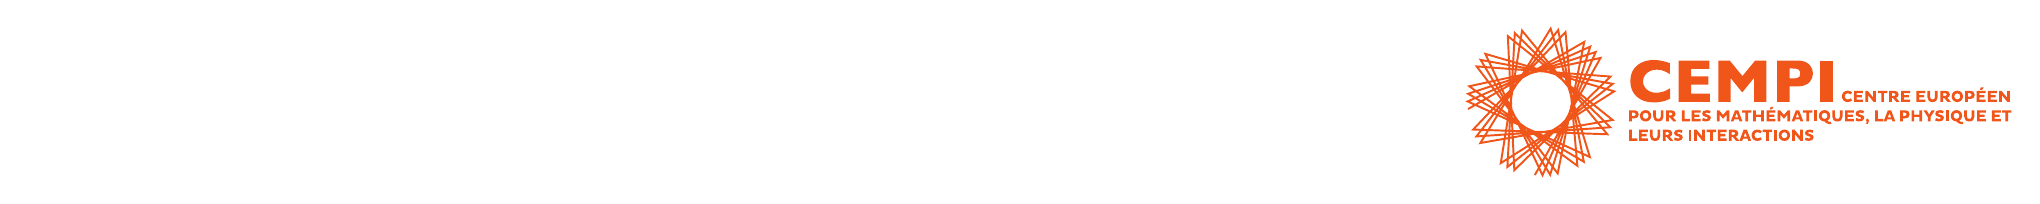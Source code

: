 % auteur du logo : Kristin Dubrow
% version tikz : Kroum Tzanev
% date : 23 janvier 2015
\usetikzlibrary{svg.path}

\definecolor{cempiorange}{RGB}{240,85,26} % #F0551A
% \definecolor{cempiorangebis}{RGB}{217,94,0} % #D95E00

\begin{tikzpicture}
  % =========== LOGO ===========
  \begin{scope}[shift={(-29pt,-17pt)},scale=.935,rotate=-95,line width=.7pt,cempiorange]
    \draw (0:1) foreach \i in {1,...,35} {--(\i*131.45:1)};
  \end{scope}

  % CEMPI
  \begin{scope}[yscale=-1,cempiorange]
    \fill svg {M 17.511 15.957 C 16.894 16.281 16.261 16.539 15.617 16.734 C 14.968 16.929 14.316 17.066 13.660 17.148 C 13.003 17.230 12.320 17.273 11.617 17.273 C 10.316 17.273 9.152 17.093 8.121 16.734 C 7.089 16.375 6.195 15.843 5.437 15.144 C 4.679 14.445 4.113 13.625 3.734 12.687 C 3.359 11.75 3.167 10.722 3.167 9.601 C 3.167 8.312 3.394 7.187 3.835 6.222 C 4.281 5.257 4.906 4.453 5.707 3.812 C 6.507 3.175 7.421 2.703 8.445 2.394 C 9.468 2.089 10.546 1.937 11.683 1.937 C 13.378 1.937 15.300 2.316 17.449 3.070 L 17.449 7.035 C 16.707 6.574 15.976 6.191 15.253 5.886 C 14.531 5.582 13.683 5.429 12.707 5.429 C 11.835 5.429 11.023 5.601 10.273 5.945 C 9.515 6.292 8.910 6.785 8.449 7.421 C 7.988 8.062 7.761 8.808 7.761 9.664 C 7.761 10.417 7.960 11.109 8.363 11.738 C 8.765 12.367 9.324 12.867 10.039 13.238 C 10.753 13.605 11.562 13.792 12.457 13.792 C 13.183 13.792 13.871 13.703 14.515 13.527 C 15.164 13.351 15.707 13.156 16.148 12.941 C 16.589 12.726 17.046 12.468 17.511 12.175 Z};
    \fill svg {M 31.890 17.078 L 20.628 17.078 L 20.628 2.144 L 31.707 2.144 L 31.707 5.140 L 25.132 5.140 L 25.132 7.875 L 31.406 7.875 L 31.406 10.882 L 25.132 10.882 L 25.132 14.070 L 31.890 14.070 Z};
    \fill svg {M 52.367 17.078 L 47.859 17.078 L 47.859 8.425 L 43.796 13.437 L 43.441 13.437 L 39.371 8.425 L 39.371 17.078 L 34.996 17.078 L 34.996 2.144 L 39.078 2.144 L 43.667 7.746 L 48.281 2.144 L 52.367 2.144 Z};
    \fill svg {M 64.566 6.863 C 64.566 6.152 64.355 5.664 63.937 5.402 C 63.515 5.140 62.761 5.007 61.679 5.007 L 60.730 5.007 L 60.730 8.609 L 61.699 8.609 C 62.445 8.609 63.023 8.562 63.421 8.468 C 63.824 8.375 64.117 8.203 64.296 7.953 C 64.476 7.699 64.566 7.339 64.566 6.863 M 69.156 6.839 C 69.156 7.394 69.062 7.933 68.871 8.464 C 68.679 8.992 68.375 9.484 67.949 9.941 C 67.523 10.394 66.953 10.765 66.230 11.050 C 65.507 11.332 64.660 11.476 63.683 11.476 L 60.730 11.476 L 60.730 17.078 L 56.226 17.078 L 56.226 2.144 L 63.683 2.144 C 64.660 2.144 65.507 2.285 66.230 2.574 C 66.953 2.863 67.523 3.234 67.949 3.695 C 68.375 4.156 68.679 4.652 68.871 5.191 C 69.062 5.730 69.156 6.281 69.156 6.839};
    \fill svg {M 76.273 17.078 L 71.765 17.078 L 71.765 2.144 L 76.273 2.144 Z};
  \end{scope}

  % CENTRE EUROPÉEN POUR LES MATHÉMATIQUES, LA PHYSIQUE ET LEURS INTERACTIONS
  \begin{scope}[yscale=-1,cempiorange]
    \fill svg {M 81.75 16.230 C 82.242 16.230 82.585 16.035 82.843 15.839 L 83.296 16.546 C 82.886 16.914 82.359 17.136 81.718 17.136 C 80.519 17.136 79.617 16.253 79.617 15.089 C 79.617 13.921 80.519 13.035 81.718 13.035 C 82.359 13.035 82.886 13.257 83.296 13.628 L 82.843 14.339 C 82.585 14.136 82.242 13.945 81.75 13.945 C 81.074 13.945 80.628 14.453 80.628 15.089 C 80.628 15.718 81.074 16.230 81.75 16.230};
    \fill svg {M 84.035 17.078 L 84.035 13.093 L 87.234 13.093 L 87.234 13.949 L 84.980 13.949 L 84.980 14.636 L 86.808 14.636 L 86.808 15.464 L 84.980 15.464 L 84.980 16.222 L 87.234 16.222 L 87.234 17.078 Z};
    \fill svg {M 89.066 14.660 L 89.066 17.078 L 88.082 17.078 L 88.082 13.093 L 88.937 13.093 L 90.945 15.515 L 90.945 13.093 L 91.929 13.093 L 91.929 17.078 L 91.074 17.078 Z};
    \fill svg {M 94.824 13.957 L 94.824 17.078 L 93.839 17.078 L 93.839 13.957 L 92.617 13.957 L 92.617 13.093 L 96.015 13.093 L 96.015 13.957 Z};
    \fill svg {M 97.687 13.949 L 97.687 14.933 L 98.574 14.933 C 98.898 14.933 99.109 14.734 99.109 14.441 C 99.109 14.136 98.898 13.949 98.574 13.949 Z M 96.699 13.093 L 98.593 13.093 C 99.519 13.093 100.128 13.515 100.128 14.414 C 100.128 15.003 99.734 15.449 99.187 15.609 L 100.343 16.890 L 100.343 17.078 L 99.296 17.078 L 98.082 15.667 L 97.687 15.667 L 97.687 17.078 L 96.699 17.078 Z};
    \fill svg {M 101.042 17.078 L 101.042 13.093 L 104.242 13.093 L 104.242 13.949 L 101.988 13.949 L 101.988 14.636 L 103.816 14.636 L 103.816 15.464 L 101.988 15.464 L 101.988 16.222 L 104.242 16.222 L 104.242 17.078 Z};
    \fill svg {M 106.539 17.078 L 106.539 13.093 L 109.738 13.093 L 109.738 13.949 L 107.484 13.949 L 107.484 14.636 L 109.312 14.636 L 109.312 15.464 L 107.484 15.464 L 107.484 16.222 L 109.738 16.222 L 109.738 17.078 Z};
    \fill svg {M 111.515 15.304 C 111.515 15.878 111.808 16.230 112.375 16.230 C 112.960 16.230 113.253 15.867 113.253 15.304 L 113.253 13.093 L 114.238 13.093 L 114.238 15.367 C 114.238 16.324 113.582 17.144 112.375 17.144 C 111.187 17.144 110.531 16.398 110.531 15.367 L 110.531 13.093 L 111.515 13.093 Z};
    \fill svg {M 116.203 13.949 L 116.203 14.933 L 117.093 14.933 C 117.417 14.933 117.628 14.734 117.628 14.441 C 117.628 14.136 117.417 13.949 117.093 13.949 Z M 115.218 13.093 L 117.113 13.093 C 118.039 13.093 118.648 13.515 118.648 14.414 C 118.648 15.003 118.253 15.449 117.703 15.609 L 118.863 16.890 L 118.863 17.078 L 117.816 17.078 L 116.601 15.667 L 116.203 15.667 L 116.203 17.078 L 115.218 17.078 Z};
    \fill svg {M 121.320 16.214 C 121.964 16.214 122.402 15.726 122.402 15.093 C 122.402 14.449 121.964 13.968 121.320 13.968 C 120.691 13.968 120.234 14.449 120.234 15.093 C 120.234 15.726 120.691 16.214 121.320 16.214 M 121.320 13.035 C 122.496 13.035 123.375 13.914 123.375 15.093 C 123.375 16.257 122.496 17.136 121.320 17.136 C 120.152 17.136 119.273 16.257 119.273 15.093 C 119.273 13.914 120.152 13.035 121.320 13.035};
    \fill svg {M 125.156 13.949 L 125.156 15.167 L 126 15.167 C 126.339 15.167 126.605 14.929 126.605 14.566 C 126.605 14.179 126.339 13.949 126 13.949 Z M 124.171 13.093 L 126.152 13.093 C 126.945 13.093 127.625 13.558 127.625 14.570 C 127.625 15.480 126.945 16.023 126.152 16.023 L 125.156 16.023 L 125.156 17.078 L 124.171 17.078 Z};
    \fill svg {M 128.335 17.078 L 128.335 13.093 L 131.535 13.093 L 131.535 13.949 L 129.277 13.949 L 129.277 14.636 L 131.105 14.636 L 131.105 15.464 L 129.277 15.464 L 129.277 16.222 L 131.535 16.222 L 131.535 17.078 Z};
    \fill svg {M 130.25 12.742 L 129.437 12.742 L 129.910 11.816 L 130.878 11.816 Z};
    \fill svg {M 132.378 17.078 L 132.378 13.093 L 135.578 13.093 L 135.578 13.949 L 133.320 13.949 L 133.320 14.636 L 135.148 14.636 L 135.148 15.464 L 133.320 15.464 L 133.320 16.222 L 135.578 16.222 L 135.578 17.078 Z};
    \fill svg {M 137.406 14.660 L 137.406 17.078 L 136.421 17.078 L 136.421 13.093 L 137.277 13.093 L 139.289 15.515 L 139.289 13.093 L 140.273 13.093 L 140.273 17.078 L 139.417 17.078 Z};
    \fill svg {M 3.746 20.972 L 3.746 22.191 L 4.589 22.191 C 4.929 22.191 5.195 21.953 5.195 21.589 C 5.195 21.203 4.929 20.972 4.589 20.972 Z M 2.761 20.117 L 4.742 20.117 C 5.535 20.117 6.214 20.582 6.214 21.593 C 6.214 22.503 5.535 23.046 4.742 23.046 L 3.746 23.046 L 3.746 24.101 L 2.761 24.101 Z};
    \fill svg {M 8.687 23.234 C 9.332 23.234 9.773 22.75 9.773 22.117 C 9.773 21.472 9.332 20.992 8.687 20.992 C 8.062 20.992 7.605 21.472 7.605 22.117 C 7.605 22.75 8.062 23.234 8.687 23.234 M 8.687 20.058 C 9.863 20.058 10.742 20.937 10.742 22.117 C 10.742 23.281 9.863 24.160 8.687 24.160 C 7.523 24.160 6.644 23.281 6.644 22.117 C 6.644 20.937 7.523 20.058 8.687 20.058};
    \fill svg {M 12.425 22.328 C 12.425 22.902 12.718 23.253 13.289 23.253 C 13.875 23.253 14.167 22.890 14.167 22.328 L 14.167 20.117 L 15.152 20.117 L 15.152 22.390 C 15.152 23.347 14.496 24.167 13.289 24.167 C 12.097 24.167 11.441 23.421 11.441 22.390 L 11.441 20.117 L 12.425 20.117 Z};
    \fill svg {M 17.066 20.972 L 17.066 21.957 L 17.957 21.957 C 18.281 21.957 18.492 21.757 18.492 21.464 C 18.492 21.160 18.281 20.972 17.957 20.972 Z M 16.082 20.117 L 17.976 20.117 C 18.902 20.117 19.511 20.539 19.511 21.437 C 19.511 22.027 19.117 22.472 18.566 22.632 L 19.726 23.914 L 19.726 24.101 L 18.679 24.101 L 17.464 22.691 L 17.066 22.691 L 17.066 24.101 L 16.082 24.101 Z};
    \fill svg {M 21.781 24.101 L 21.781 20.117 L 22.769 20.117 L 22.769 23.246 L 24.753 23.246 L 24.753 24.101 Z};
    \fill svg {M 25.339 24.101 L 25.339 20.117 L 28.539 20.117 L 28.539 20.972 L 26.285 20.972 L 26.285 21.660 L 28.113 21.660 L 28.113 22.484 L 26.285 22.484 L 26.285 23.246 L 28.539 23.246 L 28.539 24.101 Z};
    \fill svg {M 29.359 22.917 C 29.660 23.117 30.117 23.316 30.617 23.316 C 31.007 23.316 31.253 23.187 31.253 22.937 C 31.253 22.761 31.125 22.656 30.804 22.574 L 30.152 22.398 C 29.468 22.214 29.140 21.851 29.140 21.289 C 29.140 20.609 29.660 20.066 30.734 20.066 C 31.300 20.066 31.859 20.222 32.167 20.382 L 31.894 21.230 C 31.582 21.054 31.105 20.910 30.691 20.910 C 30.308 20.910 30.144 21.031 30.144 21.226 C 30.144 21.402 30.257 21.472 30.503 21.542 L 31.214 21.746 C 31.945 21.957 32.265 22.316 32.265 22.867 C 32.265 23.632 31.589 24.160 30.593 24.160 C 30.007 24.160 29.394 23.964 29.128 23.816 Z};
    \fill svg {M 37.964 21.664 L 36.765 23.105 L 36.593 23.105 L 35.398 21.664 L 35.398 24.101 L 34.414 24.101 L 34.414 20.117 L 35.265 20.117 L 36.683 21.781 L 38.101 20.117 L 38.949 20.117 L 38.949 24.101 L 37.964 24.101 Z};
    \fill svg {M 40.976 22.648 L 42.160 22.648 L 41.578 21.089 Z M 41 20.117 L 42.160 20.117 L 43.664 24.101 L 42.667 24.101 L 42.398 23.371 L 40.730 23.371 L 40.453 24.101 L 39.457 24.101 Z};
    \fill svg {M 45.738 20.980 L 45.738 24.101 L 44.753 24.101 L 44.753 20.980 L 43.531 20.980 L 43.531 20.117 L 46.929 20.117 L 46.929 20.980 Z};
    \fill svg {M 50.437 22.515 L 48.554 22.515 L 48.554 24.101 L 47.570 24.101 L 47.570 20.117 L 48.554 20.117 L 48.554 21.660 L 50.437 21.660 L 50.437 20.117 L 51.417 20.117 L 51.417 24.101 L 50.437 24.101 Z};
    \fill svg {M 52.410 24.101 L 52.410 20.117 L 55.609 20.117 L 55.609 20.972 L 53.355 20.972 L 53.355 21.660 L 55.183 21.660 L 55.183 22.484 L 53.355 22.484 L 53.355 23.246 L 55.609 23.246 L 55.609 24.101 Z};
    \fill svg {M 54.324 19.765 L 53.511 19.765 L 53.984 18.839 L 54.953 18.839 Z};
    \fill svg {M 59.957 21.664 L 58.757 23.105 L 58.585 23.105 L 57.394 21.664 L 57.394 24.101 L 56.406 24.101 L 56.406 20.117 L 57.257 20.117 L 58.675 21.781 L 60.093 20.117 L 60.941 20.117 L 60.941 24.101 L 59.957 24.101 Z};
    \fill svg {M 62.968 22.648 L 64.152 22.648 L 63.574 21.089 Z M 62.992 20.117 L 64.152 20.117 L 65.660 24.101 L 64.664 24.101 L 64.394 23.371 L 62.722 23.371 L 62.449 24.101 L 61.453 24.101 Z};
    \fill svg {M 67.734 20.980 L 67.734 24.101 L 66.75 24.101 L 66.75 20.980 L 65.523 20.980 L 65.523 20.117 L 68.921 20.117 L 68.921 20.980 Z};
    \fill svg {M 69.566 20.117 L 70.546 20.117 L 70.546 24.101 L 69.566 24.101 Z};
    \fill svg {M 73.355 23.234 C 73.992 23.234 74.437 22.75 74.437 22.117 C 74.437 21.472 73.992 20.992 73.355 20.992 C 72.718 20.992 72.269 21.472 72.269 22.117 C 72.269 22.75 72.718 23.234 73.355 23.234 M 75.808 25.046 C 75.656 25.097 75.378 25.156 75.074 25.156 C 74.156 25.156 73.628 24.343 73.328 24.160 C 72.175 24.148 71.308 23.277 71.308 22.117 C 71.308 20.937 72.187 20.058 73.355 20.058 C 74.531 20.058 75.410 20.937 75.410 22.117 C 75.410 22.929 74.976 23.597 74.320 23.933 C 74.546 24.132 74.808 24.339 75.148 24.339 C 75.359 24.339 75.589 24.308 75.707 24.261 Z};
    \fill svg {M 77.125 22.328 C 77.125 22.902 77.417 23.253 77.988 23.253 C 78.574 23.253 78.867 22.890 78.867 22.328 L 78.867 20.117 L 79.851 20.117 L 79.851 22.390 C 79.851 23.347 79.195 24.167 77.988 24.167 C 76.796 24.167 76.144 23.421 76.144 22.390 L 76.144 20.117 L 77.125 20.117 Z};
    \fill svg {M 80.785 24.101 L 80.785 20.117 L 83.984 20.117 L 83.984 20.972 L 81.726 20.972 L 81.726 21.660 L 83.554 21.660 L 83.554 22.484 L 81.726 22.484 L 81.726 23.246 L 83.984 23.246 L 83.984 24.101 Z};
    \fill svg {M 84.796 22.917 C 85.105 23.117 85.562 23.316 86.058 23.316 C 86.449 23.316 86.695 23.187 86.695 22.937 C 86.695 22.761 86.566 22.656 86.246 22.574 L 85.593 22.398 C 84.910 22.214 84.582 21.851 84.582 21.289 C 84.582 20.609 85.105 20.066 86.175 20.066 C 86.742 20.066 87.300 20.222 87.609 20.382 L 87.335 21.230 C 87.023 21.054 86.542 20.910 86.132 20.910 C 85.746 20.910 85.582 21.031 85.582 21.226 C 85.582 21.402 85.699 21.472 85.945 21.542 L 86.656 21.746 C 87.390 21.957 87.703 22.316 87.703 22.867 C 87.703 23.632 87.031 24.160 86.035 24.160 C 85.449 24.160 84.832 23.964 84.570 23.816 Z};
    \fill svg {M 88.609 24.167 C 88.375 24.097 88.257 23.902 88.257 23.640 C 88.257 23.269 88.468 23.058 88.824 23.058 C 89.191 23.058 89.406 23.281 89.406 23.640 C 89.406 24.113 89.117 24.757 88.906 25.117 L 88.363 24.898 Z};
    \fill svg {M 91.621 24.101 L 91.621 20.117 L 92.609 20.117 L 92.609 23.246 L 94.593 23.246 L 94.593 24.101 Z};
    \fill svg {M 96.218 22.648 L 97.402 22.648 L 96.820 21.089 Z M 96.242 20.117 L 97.402 20.117 L 98.906 24.101 L 97.910 24.101 L 97.644 23.371 L 95.972 23.371 L 95.695 24.101 L 94.699 24.101 Z};
    \fill svg {M 101.644 20.972 L 101.644 22.191 L 102.488 22.191 C 102.828 22.191 103.089 21.953 103.089 21.589 C 103.089 21.203 102.828 20.972 102.488 20.972 Z M 100.660 20.117 L 102.640 20.117 C 103.429 20.117 104.109 20.582 104.109 21.593 C 104.109 22.503 103.429 23.046 102.640 23.046 L 101.644 23.046 L 101.644 24.101 L 100.660 24.101 Z};
    \fill svg {M 107.640 22.515 L 105.757 22.515 L 105.757 24.101 L 104.773 24.101 L 104.773 20.117 L 105.757 20.117 L 105.757 21.660 L 107.640 21.660 L 107.640 20.117 L 108.621 20.117 L 108.621 24.101 L 107.640 24.101 Z};
    \fill svg {M 110.652 22.566 L 109.132 20.187 L 109.132 20.117 L 110.230 20.117 L 111.144 21.660 L 112.058 20.117 L 113.152 20.117 L 113.152 20.187 L 111.636 22.562 L 111.636 24.101 L 110.652 24.101 Z};
    \fill svg {M 113.574 22.917 C 113.878 23.117 114.335 23.316 114.835 23.316 C 115.230 23.316 115.476 23.187 115.476 22.937 C 115.476 22.761 115.343 22.656 115.023 22.574 L 114.371 22.398 C 113.687 22.214 113.359 21.851 113.359 21.289 C 113.359 20.609 113.878 20.066 114.953 20.066 C 115.523 20.066 116.078 20.222 116.390 20.382 L 116.113 21.230 C 115.800 21.054 115.320 20.910 114.910 20.910 C 114.523 20.910 114.359 21.031 114.359 21.226 C 114.359 21.402 114.480 21.472 114.726 21.542 L 115.433 21.746 C 116.164 21.957 116.484 22.316 116.484 22.867 C 116.484 23.632 115.808 24.160 114.812 24.160 C 114.226 24.160 113.609 23.964 113.347 23.816 Z};
    \fill svg {M 117.230 20.117 L 118.210 20.117 L 118.210 24.101 L 117.230 24.101 Z};
    \fill svg {M 121.015 23.234 C 121.656 23.234 122.101 22.75 122.101 22.117 C 122.101 21.472 121.656 20.992 121.015 20.992 C 120.382 20.992 119.933 21.472 119.933 22.117 C 119.933 22.75 120.382 23.234 121.015 23.234 M 123.472 25.046 C 123.320 25.097 123.042 25.156 122.738 25.156 C 121.820 25.156 121.292 24.343 120.992 24.160 C 119.839 24.148 118.972 23.277 118.972 22.117 C 118.972 20.937 119.851 20.058 121.015 20.058 C 122.195 20.058 123.074 20.937 123.074 22.117 C 123.074 22.929 122.640 23.597 121.984 23.933 C 122.210 24.132 122.468 24.339 122.808 24.339 C 123.019 24.339 123.253 24.308 123.371 24.261 Z};
    \fill svg {M 124.789 22.328 C 124.789 22.902 125.082 23.253 125.652 23.253 C 126.238 23.253 126.531 22.890 126.531 22.328 L 126.531 20.117 L 127.515 20.117 L 127.515 22.390 C 127.515 23.347 126.859 24.167 125.652 24.167 C 124.460 24.167 123.808 23.421 123.808 22.390 L 123.808 20.117 L 124.789 20.117 Z};
    \fill svg {M 128.445 24.101 L 128.445 20.117 L 131.648 20.117 L 131.648 20.972 L 129.390 20.972 L 129.390 21.660 L 131.218 21.660 L 131.218 22.484 L 129.390 22.484 L 129.390 23.246 L 131.648 23.246 L 131.648 24.101 Z};
    \fill svg {M 133.851 24.101 L 133.851 20.117 L 137.046 20.117 L 137.046 20.972 L 134.792 20.972 L 134.792 21.660 L 136.621 21.660 L 136.621 22.484 L 134.792 22.484 L 134.792 23.246 L 137.046 23.246 L 137.046 24.101 Z};
    \fill svg {M 139.703 20.980 L 139.703 24.101 L 138.718 24.101 L 138.718 20.980 L 137.496 20.980 L 137.496 20.117 L 140.894 20.117 L 140.894 20.980 Z};
    \fill svg {M 2.761 31.125 L 2.761 27.140 L 3.746 27.140 L 3.746 30.269 L 5.734 30.269 L 5.734 31.125 Z};
    \fill svg {M 6.320 31.125 L 6.320 27.140 L 9.519 27.140 L 9.519 27.996 L 7.265 27.996 L 7.265 28.683 L 9.093 28.683 L 9.093 29.507 L 7.265 29.507 L 7.265 30.269 L 9.519 30.269 L 9.519 31.125 Z};
    \fill svg {M 11.25 29.351 C 11.25 29.925 11.542 30.277 12.109 30.277 C 12.695 30.277 12.988 29.914 12.988 29.351 L 12.988 27.140 L 13.976 27.140 L 13.976 29.414 C 13.976 30.371 13.316 31.191 12.109 31.191 C 10.921 31.191 10.265 30.445 10.265 29.414 L 10.265 27.140 L 11.25 27.140 Z};
    \fill svg {M 15.890 27.996 L 15.890 28.980 L 16.781 28.980 C 17.105 28.980 17.316 28.781 17.316 28.488 C 17.316 28.183 17.105 27.996 16.781 27.996 Z M 14.906 27.140 L 16.800 27.140 C 17.726 27.140 18.335 27.562 18.335 28.460 C 18.335 29.050 17.941 29.496 17.390 29.656 L 18.550 30.937 L 18.550 31.125 L 17.503 31.125 L 16.289 29.714 L 15.890 29.714 L 15.890 31.125 L 14.906 31.125 Z};
    \fill svg {M 19.218 29.941 C 19.523 30.140 19.984 30.339 20.480 30.339 C 20.871 30.339 21.117 30.214 21.117 29.960 C 21.117 29.785 20.988 29.679 20.667 29.597 L 20.019 29.421 C 19.332 29.238 19.003 28.875 19.003 28.312 C 19.003 27.632 19.523 27.089 20.597 27.089 C 21.164 27.089 21.722 27.246 22.031 27.406 L 21.757 28.257 C 21.445 28.078 20.964 27.933 20.558 27.933 C 20.167 27.933 20.003 28.054 20.003 28.25 C 20.003 28.425 20.121 28.496 20.367 28.566 L 21.078 28.769 C 21.812 28.980 22.125 29.339 22.125 29.890 C 22.125 30.656 21.453 31.183 20.457 31.183 C 19.871 31.183 19.253 30.984 18.992 30.839 Z};
    \fill svg {M 24.277 27.140 L 25.261 27.140 L 25.261 31.125 L 24.277 31.125 Z};
    \fill svg {M 27.238 28.707 L 27.238 31.125 L 26.253 31.125 L 26.253 27.140 L 27.109 27.140 L 29.121 29.562 L 29.121 27.140 L 30.105 27.140 L 30.105 31.125 L 29.25 31.125 Z};
    \fill svg {M 32.953 28.003 L 32.953 31.125 L 31.968 31.125 L 31.968 28.003 L 30.742 28.003 L 30.742 27.140 L 34.144 27.140 L 34.144 28.003 Z};
    \fill svg {M 34.781 31.125 L 34.781 27.140 L 37.980 27.140 L 37.980 27.996 L 35.726 27.996 L 35.726 28.683 L 37.554 28.683 L 37.554 29.507 L 35.726 29.507 L 35.726 30.269 L 37.980 30.269 L 37.980 31.125 Z};
    \fill svg {M 39.765 27.996 L 39.765 28.980 L 40.656 28.980 C 40.976 28.980 41.187 28.781 41.187 28.488 C 41.187 28.183 40.976 27.996 40.656 27.996 Z M 38.781 27.140 L 40.671 27.140 C 41.597 27.140 42.207 27.562 42.207 28.460 C 42.207 29.050 41.816 29.496 41.265 29.656 L 42.425 30.937 L 42.425 31.125 L 41.375 31.125 L 40.164 29.714 L 39.765 29.714 L 39.765 31.125 L 38.781 31.125 Z};
    \fill svg {M 44.113 29.671 L 45.296 29.671 L 44.714 28.113 Z M 44.136 27.140 L 45.296 27.140 L 46.800 31.125 L 45.804 31.125 L 45.535 30.394 L 43.867 30.394 L 43.589 31.125 L 42.593 31.125 Z};
    \fill svg {M 49.125 30.277 C 49.617 30.277 49.960 30.082 50.218 29.882 L 50.671 30.593 C 50.261 30.964 49.734 31.183 49.093 31.183 C 47.894 31.183 46.992 30.300 46.992 29.132 C 46.992 27.968 47.894 27.082 49.093 27.082 C 49.734 27.082 50.261 27.304 50.671 27.675 L 50.218 28.382 C 49.960 28.183 49.617 27.992 49.125 27.992 C 48.449 27.992 48.003 28.5 48.003 29.132 C 48.003 29.765 48.449 30.277 49.125 30.277};
    \fill svg {M 53.218 28.003 L 53.218 31.125 L 52.234 31.125 L 52.234 28.003 L 51.011 28.003 L 51.011 27.140 L 54.410 27.140 L 54.410 28.003 Z};
    \fill svg {M 55.050 27.140 L 56.035 27.140 L 56.035 31.125 L 55.050 31.125 Z};
    \fill svg {M 58.839 30.257 C 59.484 30.257 59.921 29.773 59.921 29.140 C 59.921 28.496 59.484 28.015 58.839 28.015 C 58.210 28.015 57.753 28.496 57.753 29.140 C 57.753 29.773 58.210 30.257 58.839 30.257 M 58.839 27.082 C 60.015 27.082 60.894 27.964 60.894 29.140 C 60.894 30.304 60.015 31.183 58.839 31.183 C 57.671 31.183 56.792 30.304 56.792 29.140 C 56.792 27.964 57.671 27.082 58.839 27.082};
    \fill svg {M 62.628 28.707 L 62.628 31.125 L 61.644 31.125 L 61.644 27.140 L 62.5 27.140 L 64.511 29.562 L 64.511 27.140 L 65.496 27.140 L 65.496 31.125 L 64.640 31.125 Z};
    \fill svg {M 66.503 29.941 C 66.808 30.140 67.265 30.339 67.765 30.339 C 68.156 30.339 68.402 30.214 68.402 29.960 C 68.402 29.785 68.273 29.679 67.949 29.597 L 67.300 29.421 C 66.613 29.238 66.285 28.875 66.285 28.312 C 66.285 27.632 66.808 27.089 67.878 27.089 C 68.449 27.089 69.003 27.246 69.316 27.406 L 69.039 28.257 C 68.730 28.078 68.25 27.933 67.839 27.933 C 67.453 27.933 67.289 28.054 67.289 28.25 C 67.289 28.425 67.406 28.496 67.652 28.566 L 68.359 28.769 C 69.093 28.980 69.410 29.339 69.410 29.890 C 69.410 30.656 68.734 31.183 67.738 31.183 C 67.152 31.183 66.539 30.984 66.273 30.839 Z};
  \end{scope}
\end{tikzpicture}
